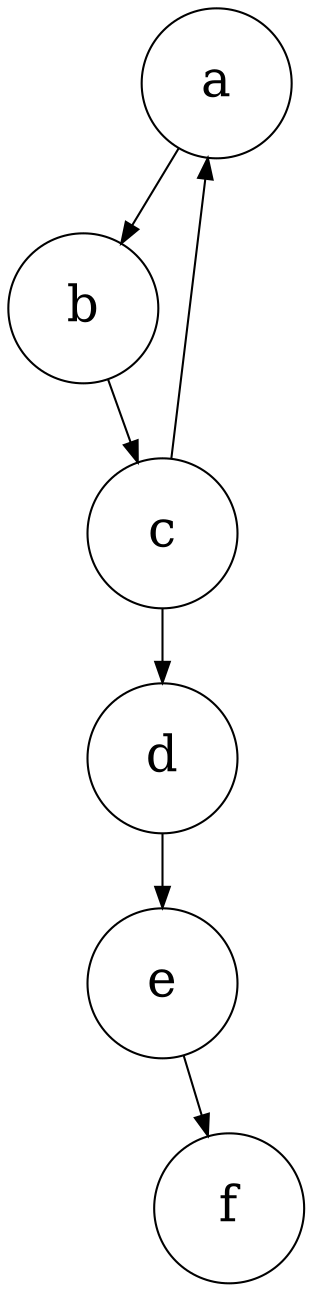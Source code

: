 digraph tail {
  node [shape=circle, fixedsize=true, width=1.0, height=1.0, fontsize=24]
  a -> b -> c -> d -> e -> f
  c -> a
  f -> a [style=invis]
}

